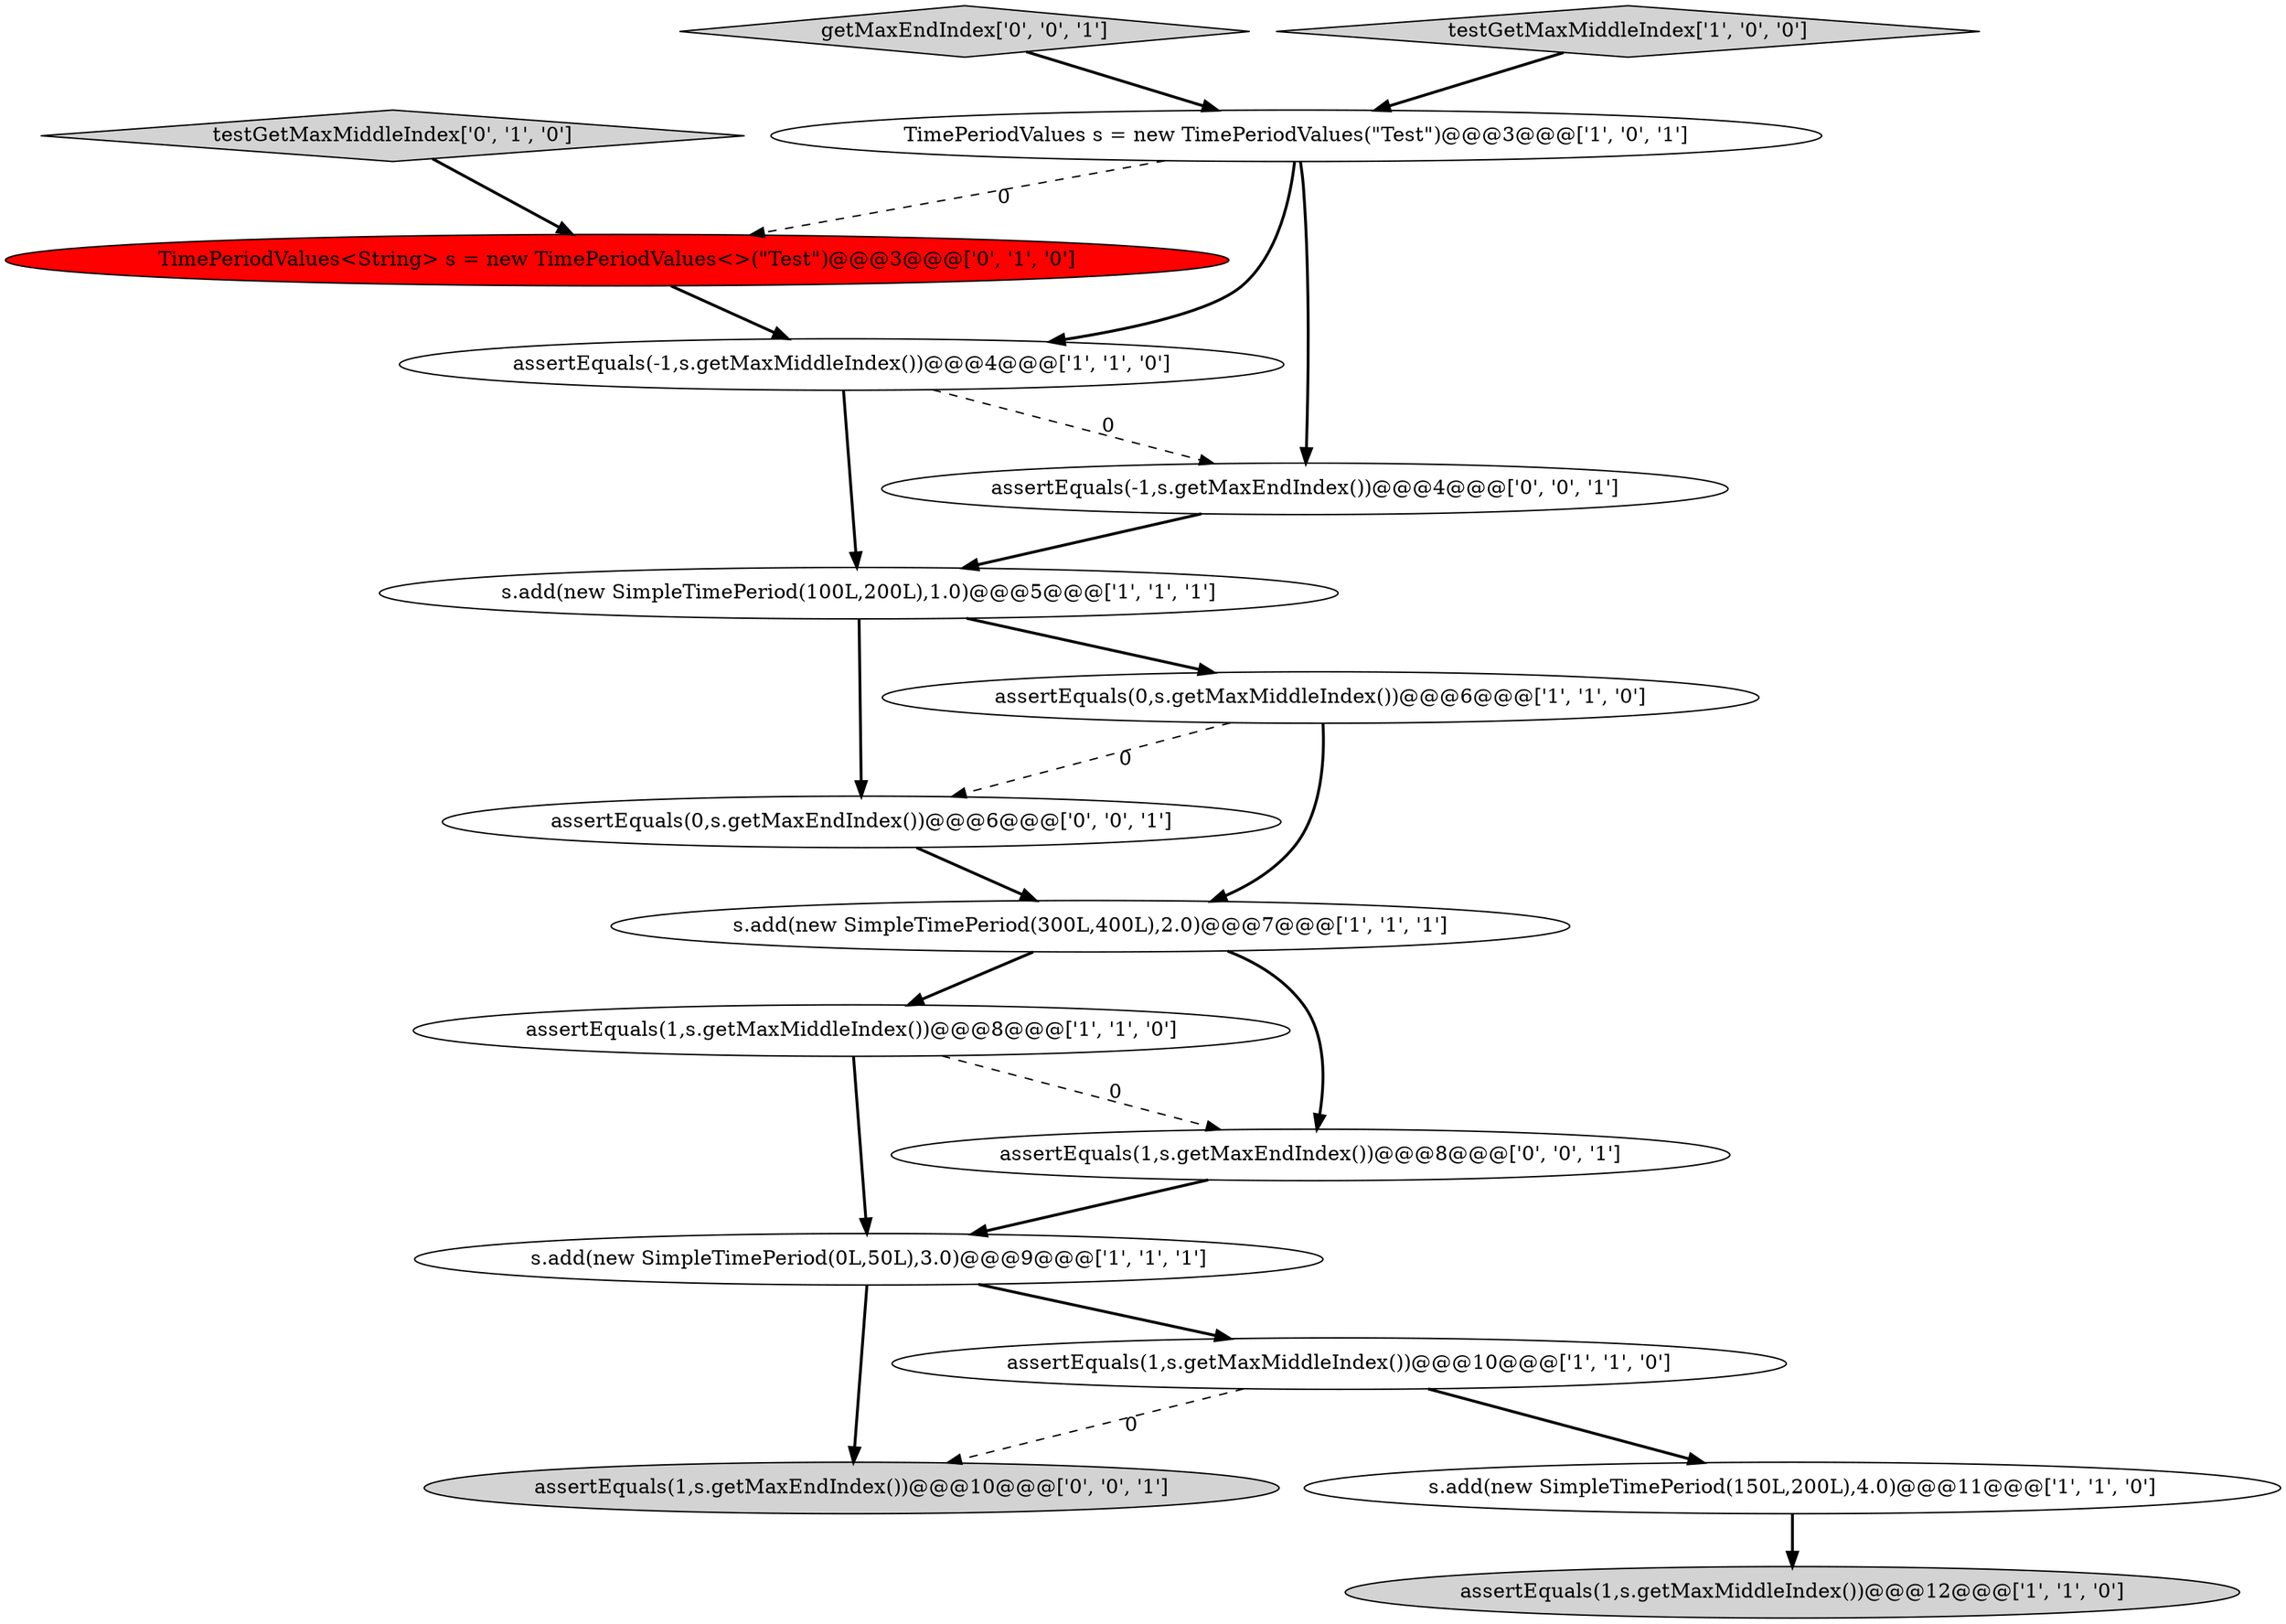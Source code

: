 digraph {
2 [style = filled, label = "s.add(new SimpleTimePeriod(100L,200L),1.0)@@@5@@@['1', '1', '1']", fillcolor = white, shape = ellipse image = "AAA0AAABBB1BBB"];
15 [style = filled, label = "assertEquals(1,s.getMaxEndIndex())@@@10@@@['0', '0', '1']", fillcolor = lightgray, shape = ellipse image = "AAA0AAABBB3BBB"];
16 [style = filled, label = "assertEquals(0,s.getMaxEndIndex())@@@6@@@['0', '0', '1']", fillcolor = white, shape = ellipse image = "AAA0AAABBB3BBB"];
7 [style = filled, label = "assertEquals(1,s.getMaxMiddleIndex())@@@8@@@['1', '1', '0']", fillcolor = white, shape = ellipse image = "AAA0AAABBB1BBB"];
14 [style = filled, label = "getMaxEndIndex['0', '0', '1']", fillcolor = lightgray, shape = diamond image = "AAA0AAABBB3BBB"];
4 [style = filled, label = "assertEquals(1,s.getMaxMiddleIndex())@@@10@@@['1', '1', '0']", fillcolor = white, shape = ellipse image = "AAA0AAABBB1BBB"];
3 [style = filled, label = "assertEquals(-1,s.getMaxMiddleIndex())@@@4@@@['1', '1', '0']", fillcolor = white, shape = ellipse image = "AAA0AAABBB1BBB"];
6 [style = filled, label = "assertEquals(0,s.getMaxMiddleIndex())@@@6@@@['1', '1', '0']", fillcolor = white, shape = ellipse image = "AAA0AAABBB1BBB"];
5 [style = filled, label = "assertEquals(1,s.getMaxMiddleIndex())@@@12@@@['1', '1', '0']", fillcolor = lightgray, shape = ellipse image = "AAA0AAABBB1BBB"];
13 [style = filled, label = "assertEquals(-1,s.getMaxEndIndex())@@@4@@@['0', '0', '1']", fillcolor = white, shape = ellipse image = "AAA0AAABBB3BBB"];
9 [style = filled, label = "s.add(new SimpleTimePeriod(0L,50L),3.0)@@@9@@@['1', '1', '1']", fillcolor = white, shape = ellipse image = "AAA0AAABBB1BBB"];
8 [style = filled, label = "s.add(new SimpleTimePeriod(300L,400L),2.0)@@@7@@@['1', '1', '1']", fillcolor = white, shape = ellipse image = "AAA0AAABBB1BBB"];
12 [style = filled, label = "TimePeriodValues<String> s = new TimePeriodValues<>(\"Test\")@@@3@@@['0', '1', '0']", fillcolor = red, shape = ellipse image = "AAA1AAABBB2BBB"];
0 [style = filled, label = "s.add(new SimpleTimePeriod(150L,200L),4.0)@@@11@@@['1', '1', '0']", fillcolor = white, shape = ellipse image = "AAA0AAABBB1BBB"];
1 [style = filled, label = "testGetMaxMiddleIndex['1', '0', '0']", fillcolor = lightgray, shape = diamond image = "AAA0AAABBB1BBB"];
11 [style = filled, label = "testGetMaxMiddleIndex['0', '1', '0']", fillcolor = lightgray, shape = diamond image = "AAA0AAABBB2BBB"];
17 [style = filled, label = "assertEquals(1,s.getMaxEndIndex())@@@8@@@['0', '0', '1']", fillcolor = white, shape = ellipse image = "AAA0AAABBB3BBB"];
10 [style = filled, label = "TimePeriodValues s = new TimePeriodValues(\"Test\")@@@3@@@['1', '0', '1']", fillcolor = white, shape = ellipse image = "AAA0AAABBB1BBB"];
16->8 [style = bold, label=""];
7->17 [style = dashed, label="0"];
2->6 [style = bold, label=""];
17->9 [style = bold, label=""];
9->4 [style = bold, label=""];
10->12 [style = dashed, label="0"];
14->10 [style = bold, label=""];
10->3 [style = bold, label=""];
11->12 [style = bold, label=""];
3->13 [style = dashed, label="0"];
8->7 [style = bold, label=""];
4->0 [style = bold, label=""];
7->9 [style = bold, label=""];
8->17 [style = bold, label=""];
6->16 [style = dashed, label="0"];
3->2 [style = bold, label=""];
10->13 [style = bold, label=""];
9->15 [style = bold, label=""];
4->15 [style = dashed, label="0"];
6->8 [style = bold, label=""];
12->3 [style = bold, label=""];
1->10 [style = bold, label=""];
0->5 [style = bold, label=""];
13->2 [style = bold, label=""];
2->16 [style = bold, label=""];
}
